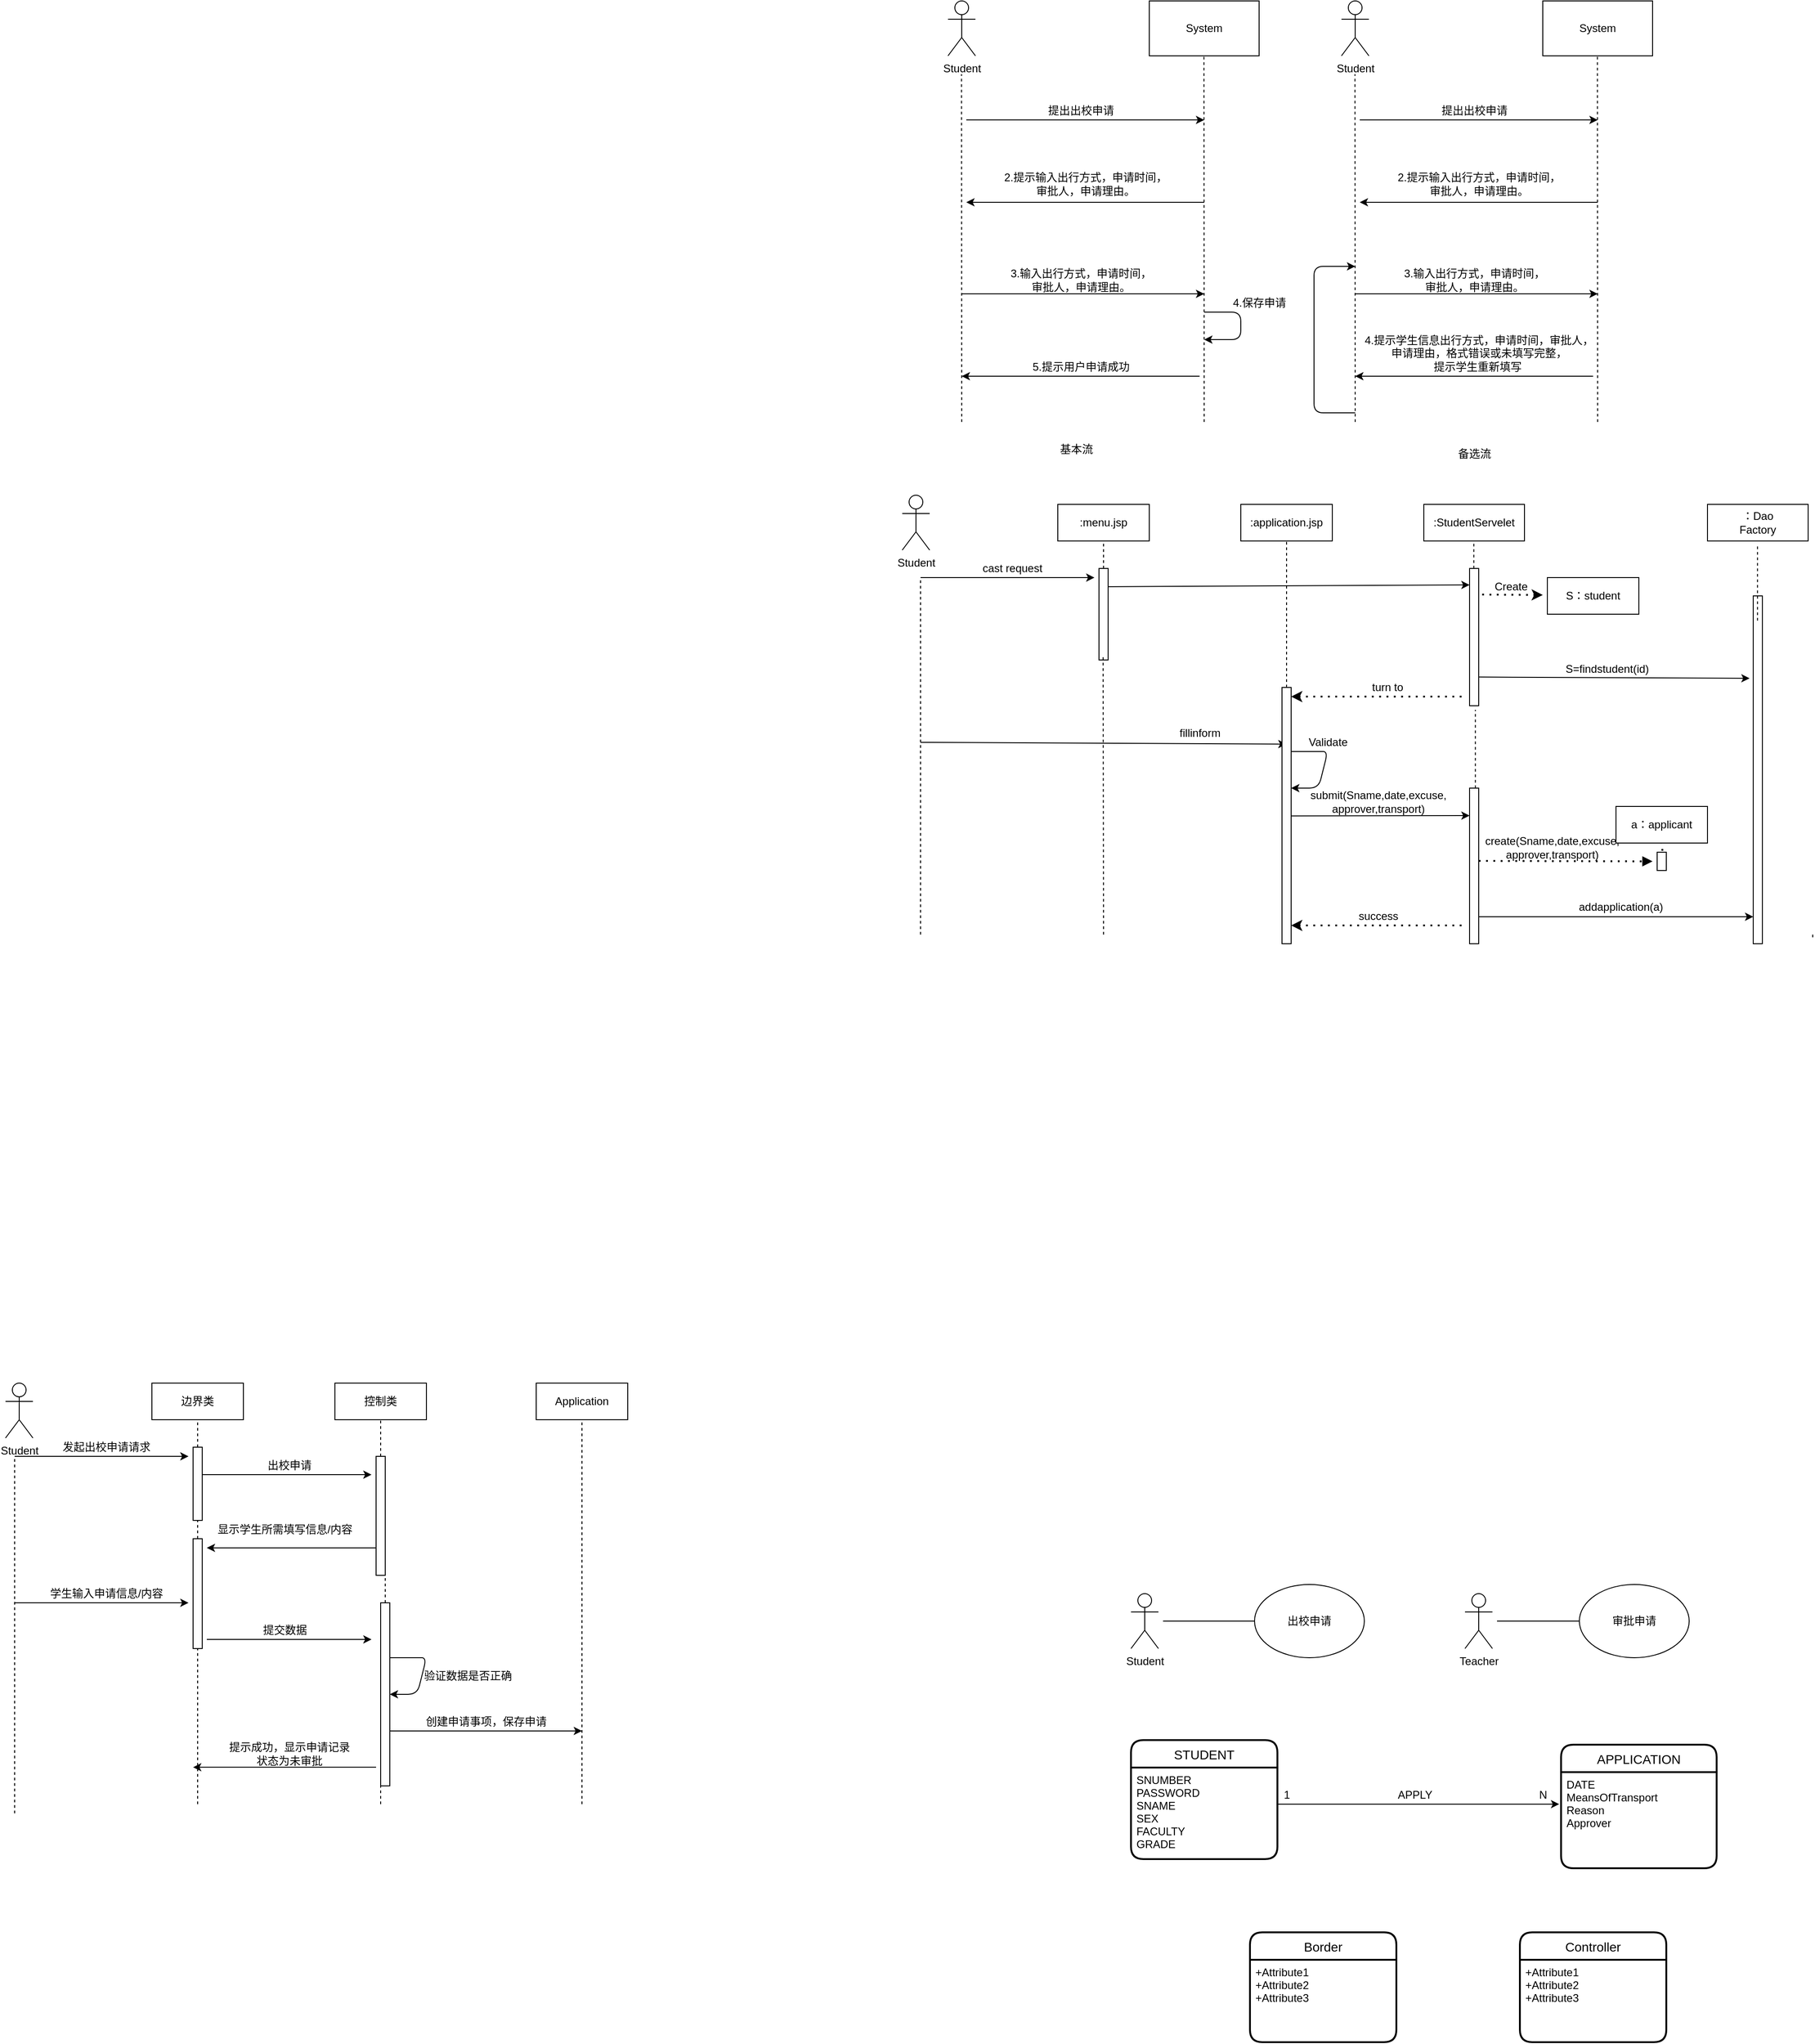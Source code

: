 <mxfile version="14.2.6" type="device"><diagram id="zeFX8-DsYYZLJEd3BbJv" name="Page-1"><mxGraphModel dx="2863" dy="663" grid="1" gridSize="10" guides="1" tooltips="1" connect="1" arrows="1" fold="1" page="1" pageScale="1" pageWidth="827" pageHeight="1169" math="0" shadow="0"><root><mxCell id="0"/><mxCell id="1" parent="0"/><mxCell id="32trxngxVtlN-Nz2yaW8-1" value="Student" style="shape=umlActor;verticalLabelPosition=bottom;verticalAlign=top;html=1;" parent="1" vertex="1"><mxGeometry x="190" y="100" width="30" height="60" as="geometry"/></mxCell><mxCell id="32trxngxVtlN-Nz2yaW8-4" value="" style="endArrow=none;dashed=1;html=1;" parent="1" edge="1"><mxGeometry width="50" height="50" relative="1" as="geometry"><mxPoint x="205" y="560" as="sourcePoint"/><mxPoint x="204.76" y="180" as="targetPoint"/></mxGeometry></mxCell><mxCell id="32trxngxVtlN-Nz2yaW8-5" value="System" style="rounded=0;whiteSpace=wrap;html=1;" parent="1" vertex="1"><mxGeometry x="410" y="100" width="120" height="60" as="geometry"/></mxCell><mxCell id="32trxngxVtlN-Nz2yaW8-6" value="" style="endArrow=none;dashed=1;html=1;" parent="1" edge="1"><mxGeometry width="50" height="50" relative="1" as="geometry"><mxPoint x="469.95" y="560" as="sourcePoint"/><mxPoint x="469.71" y="160" as="targetPoint"/></mxGeometry></mxCell><mxCell id="32trxngxVtlN-Nz2yaW8-7" value="" style="endArrow=classic;html=1;" parent="1" edge="1"><mxGeometry width="50" height="50" relative="1" as="geometry"><mxPoint x="210" y="230" as="sourcePoint"/><mxPoint x="470" y="230" as="targetPoint"/></mxGeometry></mxCell><mxCell id="32trxngxVtlN-Nz2yaW8-8" value="提出出校申请" style="text;html=1;align=center;verticalAlign=middle;resizable=0;points=[];autosize=1;" parent="1" vertex="1"><mxGeometry x="290" y="210" width="90" height="20" as="geometry"/></mxCell><mxCell id="32trxngxVtlN-Nz2yaW8-9" value="" style="endArrow=classic;html=1;" parent="1" edge="1"><mxGeometry width="50" height="50" relative="1" as="geometry"><mxPoint x="470" y="320" as="sourcePoint"/><mxPoint x="210" y="320" as="targetPoint"/></mxGeometry></mxCell><mxCell id="32trxngxVtlN-Nz2yaW8-10" value="2.提示输入出行方式，申请时间，&lt;br&gt;审批人，申请理由。" style="text;html=1;align=center;verticalAlign=middle;resizable=0;points=[];autosize=1;" parent="1" vertex="1"><mxGeometry x="245" y="285" width="190" height="30" as="geometry"/></mxCell><mxCell id="32trxngxVtlN-Nz2yaW8-11" value="" style="endArrow=classic;html=1;" parent="1" edge="1"><mxGeometry width="50" height="50" relative="1" as="geometry"><mxPoint x="205" y="420" as="sourcePoint"/><mxPoint x="470" y="420" as="targetPoint"/></mxGeometry></mxCell><mxCell id="32trxngxVtlN-Nz2yaW8-12" value="3.输入出行方式，申请时间，&lt;br&gt;审批人，申请理由。" style="text;html=1;align=center;verticalAlign=middle;resizable=0;points=[];autosize=1;" parent="1" vertex="1"><mxGeometry x="250" y="390" width="170" height="30" as="geometry"/></mxCell><mxCell id="32trxngxVtlN-Nz2yaW8-13" value="" style="endArrow=classic;html=1;" parent="1" edge="1"><mxGeometry width="50" height="50" relative="1" as="geometry"><mxPoint x="465" y="510" as="sourcePoint"/><mxPoint x="205" y="510" as="targetPoint"/></mxGeometry></mxCell><mxCell id="32trxngxVtlN-Nz2yaW8-14" value="5.提示用户申请成功" style="text;html=1;align=center;verticalAlign=middle;resizable=0;points=[];autosize=1;" parent="1" vertex="1"><mxGeometry x="275" y="490" width="120" height="20" as="geometry"/></mxCell><mxCell id="32trxngxVtlN-Nz2yaW8-15" value="" style="endArrow=classic;html=1;" parent="1" edge="1"><mxGeometry width="50" height="50" relative="1" as="geometry"><mxPoint x="470" y="440" as="sourcePoint"/><mxPoint x="470" y="470" as="targetPoint"/><Array as="points"><mxPoint x="510" y="440"/><mxPoint x="510" y="470"/></Array></mxGeometry></mxCell><mxCell id="32trxngxVtlN-Nz2yaW8-17" value="4.保存申请" style="text;html=1;align=center;verticalAlign=middle;resizable=0;points=[];autosize=1;" parent="1" vertex="1"><mxGeometry x="495" y="420" width="70" height="20" as="geometry"/></mxCell><mxCell id="32trxngxVtlN-Nz2yaW8-18" value="Student" style="shape=umlActor;verticalLabelPosition=bottom;verticalAlign=top;html=1;" parent="1" vertex="1"><mxGeometry x="620" y="100" width="30" height="60" as="geometry"/></mxCell><mxCell id="32trxngxVtlN-Nz2yaW8-19" value="" style="endArrow=none;dashed=1;html=1;" parent="1" edge="1"><mxGeometry width="50" height="50" relative="1" as="geometry"><mxPoint x="635" y="560" as="sourcePoint"/><mxPoint x="634.76" y="180" as="targetPoint"/></mxGeometry></mxCell><mxCell id="32trxngxVtlN-Nz2yaW8-20" value="System" style="rounded=0;whiteSpace=wrap;html=1;" parent="1" vertex="1"><mxGeometry x="840" y="100" width="120" height="60" as="geometry"/></mxCell><mxCell id="32trxngxVtlN-Nz2yaW8-21" value="" style="endArrow=none;dashed=1;html=1;" parent="1" edge="1"><mxGeometry width="50" height="50" relative="1" as="geometry"><mxPoint x="899.95" y="560" as="sourcePoint"/><mxPoint x="899.71" y="160" as="targetPoint"/></mxGeometry></mxCell><mxCell id="32trxngxVtlN-Nz2yaW8-22" value="" style="endArrow=classic;html=1;" parent="1" edge="1"><mxGeometry width="50" height="50" relative="1" as="geometry"><mxPoint x="640" y="230" as="sourcePoint"/><mxPoint x="900" y="230" as="targetPoint"/></mxGeometry></mxCell><mxCell id="32trxngxVtlN-Nz2yaW8-23" value="提出出校申请" style="text;html=1;align=center;verticalAlign=middle;resizable=0;points=[];autosize=1;" parent="1" vertex="1"><mxGeometry x="720" y="210" width="90" height="20" as="geometry"/></mxCell><mxCell id="32trxngxVtlN-Nz2yaW8-24" value="" style="endArrow=classic;html=1;" parent="1" edge="1"><mxGeometry width="50" height="50" relative="1" as="geometry"><mxPoint x="900" y="320.0" as="sourcePoint"/><mxPoint x="640" y="320.0" as="targetPoint"/></mxGeometry></mxCell><mxCell id="32trxngxVtlN-Nz2yaW8-25" value="2.提示输入出行方式，申请时间，&lt;br&gt;审批人，申请理由。" style="text;html=1;align=center;verticalAlign=middle;resizable=0;points=[];autosize=1;" parent="1" vertex="1"><mxGeometry x="675" y="285" width="190" height="30" as="geometry"/></mxCell><mxCell id="32trxngxVtlN-Nz2yaW8-26" value="" style="endArrow=classic;html=1;" parent="1" edge="1"><mxGeometry width="50" height="50" relative="1" as="geometry"><mxPoint x="635" y="420.0" as="sourcePoint"/><mxPoint x="900" y="420.0" as="targetPoint"/></mxGeometry></mxCell><mxCell id="32trxngxVtlN-Nz2yaW8-27" value="3.输入出行方式，申请时间，&lt;br&gt;审批人，申请理由。" style="text;html=1;align=center;verticalAlign=middle;resizable=0;points=[];autosize=1;" parent="1" vertex="1"><mxGeometry x="680" y="390" width="170" height="30" as="geometry"/></mxCell><mxCell id="32trxngxVtlN-Nz2yaW8-28" value="" style="endArrow=classic;html=1;" parent="1" edge="1"><mxGeometry width="50" height="50" relative="1" as="geometry"><mxPoint x="895" y="510" as="sourcePoint"/><mxPoint x="635" y="510" as="targetPoint"/></mxGeometry></mxCell><mxCell id="32trxngxVtlN-Nz2yaW8-29" value="4.提示学生信息出行方式，申请时间，审批人，&lt;br&gt;申请理由，格式错误或未填写完整，&lt;br&gt;提示学生重新填写&amp;nbsp;" style="text;html=1;align=center;verticalAlign=middle;resizable=0;points=[];autosize=1;" parent="1" vertex="1"><mxGeometry x="635" y="460" width="270" height="50" as="geometry"/></mxCell><mxCell id="32trxngxVtlN-Nz2yaW8-32" value="" style="endArrow=classic;html=1;" parent="1" edge="1"><mxGeometry width="50" height="50" relative="1" as="geometry"><mxPoint x="635" y="550" as="sourcePoint"/><mxPoint x="635" y="390" as="targetPoint"/><Array as="points"><mxPoint x="590" y="550"/><mxPoint x="590" y="390"/></Array></mxGeometry></mxCell><mxCell id="32trxngxVtlN-Nz2yaW8-33" value="基本流" style="text;html=1;align=center;verticalAlign=middle;resizable=0;points=[];autosize=1;" parent="1" vertex="1"><mxGeometry x="305" y="580" width="50" height="20" as="geometry"/></mxCell><mxCell id="32trxngxVtlN-Nz2yaW8-34" value="备选流" style="text;html=1;align=center;verticalAlign=middle;resizable=0;points=[];autosize=1;" parent="1" vertex="1"><mxGeometry x="740" y="585" width="50" height="20" as="geometry"/></mxCell><mxCell id="AkzEgi_IkJrnn4U7Lm-s-1" value="Student" style="shape=umlActor;verticalLabelPosition=bottom;verticalAlign=top;html=1;outlineConnect=0;" parent="1" vertex="1"><mxGeometry x="140" y="640" width="30" height="60" as="geometry"/></mxCell><mxCell id="AkzEgi_IkJrnn4U7Lm-s-2" value="" style="endArrow=none;dashed=1;html=1;" parent="1" edge="1"><mxGeometry width="50" height="50" relative="1" as="geometry"><mxPoint x="160" y="1120" as="sourcePoint"/><mxPoint x="160" y="730" as="targetPoint"/></mxGeometry></mxCell><mxCell id="AkzEgi_IkJrnn4U7Lm-s-3" value="" style="endArrow=classic;html=1;" parent="1" edge="1"><mxGeometry width="50" height="50" relative="1" as="geometry"><mxPoint x="160" y="730" as="sourcePoint"/><mxPoint x="350" y="730" as="targetPoint"/></mxGeometry></mxCell><mxCell id="AkzEgi_IkJrnn4U7Lm-s-4" value=":menu.jsp" style="rounded=0;whiteSpace=wrap;html=1;" parent="1" vertex="1"><mxGeometry x="310" y="650" width="100" height="40" as="geometry"/></mxCell><mxCell id="AkzEgi_IkJrnn4U7Lm-s-5" value="" style="endArrow=none;dashed=1;html=1;" parent="1" source="AkzEgi_IkJrnn4U7Lm-s-23" edge="1"><mxGeometry width="50" height="50" relative="1" as="geometry"><mxPoint x="360" y="1020" as="sourcePoint"/><mxPoint x="360.0" y="690" as="targetPoint"/></mxGeometry></mxCell><mxCell id="AkzEgi_IkJrnn4U7Lm-s-6" value=":application.jsp" style="rounded=0;whiteSpace=wrap;html=1;" parent="1" vertex="1"><mxGeometry x="510" y="650" width="100" height="40" as="geometry"/></mxCell><mxCell id="AkzEgi_IkJrnn4U7Lm-s-8" value="" style="endArrow=none;dashed=1;html=1;" parent="1" source="AkzEgi_IkJrnn4U7Lm-s-66" edge="1"><mxGeometry width="50" height="50" relative="1" as="geometry"><mxPoint x="765" y="1200" as="sourcePoint"/><mxPoint x="764.66" y="1080" as="targetPoint"/></mxGeometry></mxCell><mxCell id="AkzEgi_IkJrnn4U7Lm-s-9" value="cast request" style="text;html=1;align=center;verticalAlign=middle;resizable=0;points=[];autosize=1;" parent="1" vertex="1"><mxGeometry x="220" y="710" width="80" height="20" as="geometry"/></mxCell><mxCell id="AkzEgi_IkJrnn4U7Lm-s-10" value="" style="endArrow=classic;html=1;" parent="1" edge="1"><mxGeometry width="50" height="50" relative="1" as="geometry"><mxPoint x="360" y="740" as="sourcePoint"/><mxPoint x="760" y="738" as="targetPoint"/></mxGeometry></mxCell><mxCell id="AkzEgi_IkJrnn4U7Lm-s-11" value="" style="endArrow=classic;html=1;entryX=-0.011;entryY=0.145;entryDx=0;entryDy=0;entryPerimeter=0;" parent="1" edge="1"><mxGeometry width="50" height="50" relative="1" as="geometry"><mxPoint x="160.05" y="910" as="sourcePoint"/><mxPoint x="559.94" y="911.9" as="targetPoint"/></mxGeometry></mxCell><mxCell id="AkzEgi_IkJrnn4U7Lm-s-12" value="fillinform" style="text;html=1;align=center;verticalAlign=middle;resizable=0;points=[];autosize=1;" parent="1" vertex="1"><mxGeometry x="435" y="890" width="60" height="20" as="geometry"/></mxCell><mxCell id="AkzEgi_IkJrnn4U7Lm-s-21" value="" style="endArrow=classic;html=1;" parent="1" edge="1"><mxGeometry width="50" height="50" relative="1" as="geometry"><mxPoint x="565" y="990.34" as="sourcePoint"/><mxPoint x="760" y="990" as="targetPoint"/></mxGeometry></mxCell><mxCell id="AkzEgi_IkJrnn4U7Lm-s-23" value="" style="html=1;points=[];perimeter=orthogonalPerimeter;" parent="1" vertex="1"><mxGeometry x="355" y="720" width="10" height="100" as="geometry"/></mxCell><mxCell id="AkzEgi_IkJrnn4U7Lm-s-26" value="" style="endArrow=none;dashed=1;html=1;entryX=0.5;entryY=1;entryDx=0;entryDy=0;" parent="1" target="AkzEgi_IkJrnn4U7Lm-s-6" edge="1"><mxGeometry width="50" height="50" relative="1" as="geometry"><mxPoint x="560" y="880" as="sourcePoint"/><mxPoint x="565" y="830" as="targetPoint"/><Array as="points"/></mxGeometry></mxCell><mxCell id="AkzEgi_IkJrnn4U7Lm-s-28" value="" style="html=1;points=[];perimeter=orthogonalPerimeter;" parent="1" vertex="1"><mxGeometry x="555" y="850" width="10" height="280" as="geometry"/></mxCell><mxCell id="AkzEgi_IkJrnn4U7Lm-s-45" value="" style="endArrow=none;dashed=1;html=1;" parent="1" edge="1"><mxGeometry width="50" height="50" relative="1" as="geometry"><mxPoint x="360" y="1160" as="sourcePoint"/><mxPoint x="360" y="1160" as="targetPoint"/></mxGeometry></mxCell><mxCell id="AkzEgi_IkJrnn4U7Lm-s-48" value=":StudentServelet" style="rounded=0;whiteSpace=wrap;html=1;" parent="1" vertex="1"><mxGeometry x="710" y="650" width="110" height="40" as="geometry"/></mxCell><mxCell id="AkzEgi_IkJrnn4U7Lm-s-49" value="" style="html=1;points=[];perimeter=orthogonalPerimeter;" parent="1" vertex="1"><mxGeometry x="760" y="720" width="10" height="150" as="geometry"/></mxCell><mxCell id="AkzEgi_IkJrnn4U7Lm-s-52" value="" style="endArrow=none;dashed=1;html=1;" parent="1" source="AkzEgi_IkJrnn4U7Lm-s-49" edge="1"><mxGeometry width="50" height="50" relative="1" as="geometry"><mxPoint x="764.66" y="730" as="sourcePoint"/><mxPoint x="764.66" y="690" as="targetPoint"/></mxGeometry></mxCell><mxCell id="AkzEgi_IkJrnn4U7Lm-s-53" value="：Dao&lt;br&gt;Factory" style="rounded=0;whiteSpace=wrap;html=1;" parent="1" vertex="1"><mxGeometry x="1020" y="650" width="110" height="40" as="geometry"/></mxCell><mxCell id="AkzEgi_IkJrnn4U7Lm-s-54" value="" style="html=1;points=[];perimeter=orthogonalPerimeter;" parent="1" vertex="1"><mxGeometry x="1070" y="750" width="10" height="380" as="geometry"/></mxCell><mxCell id="AkzEgi_IkJrnn4U7Lm-s-55" value="" style="endArrow=none;dashed=1;html=1;exitX=0.466;exitY=0.071;exitDx=0;exitDy=0;exitPerimeter=0;" parent="1" source="AkzEgi_IkJrnn4U7Lm-s-54" edge="1"><mxGeometry width="50" height="50" relative="1" as="geometry"><mxPoint x="1074.66" y="735" as="sourcePoint"/><mxPoint x="1074.66" y="695" as="targetPoint"/></mxGeometry></mxCell><mxCell id="AkzEgi_IkJrnn4U7Lm-s-60" value="" style="endArrow=classic;html=1;" parent="1" edge="1"><mxGeometry width="50" height="50" relative="1" as="geometry"><mxPoint x="770" y="838.66" as="sourcePoint"/><mxPoint x="1066" y="840" as="targetPoint"/></mxGeometry></mxCell><mxCell id="AkzEgi_IkJrnn4U7Lm-s-61" value="submit(Sname,date,excuse,&lt;br&gt;approver,transport)" style="text;html=1;align=center;verticalAlign=middle;resizable=0;points=[];autosize=1;" parent="1" vertex="1"><mxGeometry x="580" y="960" width="160" height="30" as="geometry"/></mxCell><mxCell id="AkzEgi_IkJrnn4U7Lm-s-62" value="" style="endArrow=none;dashed=1;html=1;entryX=0.633;entryY=1.03;entryDx=0;entryDy=0;entryPerimeter=0;" parent="1" source="AkzEgi_IkJrnn4U7Lm-s-66" target="AkzEgi_IkJrnn4U7Lm-s-49" edge="1"><mxGeometry width="50" height="50" relative="1" as="geometry"><mxPoint x="765" y="930" as="sourcePoint"/><mxPoint x="765" y="930" as="targetPoint"/><Array as="points"/></mxGeometry></mxCell><mxCell id="AkzEgi_IkJrnn4U7Lm-s-63" value="" style="endArrow=none;dashed=1;html=1;" parent="1" edge="1"><mxGeometry width="50" height="50" relative="1" as="geometry"><mxPoint x="945" y="1130" as="sourcePoint"/><mxPoint x="944.66" y="1130" as="targetPoint"/></mxGeometry></mxCell><mxCell id="AkzEgi_IkJrnn4U7Lm-s-64" value="" style="endArrow=classic;html=1;" parent="1" edge="1"><mxGeometry width="50" height="50" relative="1" as="geometry"><mxPoint x="565.0" y="920" as="sourcePoint"/><mxPoint x="565.0" y="960" as="targetPoint"/><Array as="points"><mxPoint x="585" y="920"/><mxPoint x="605" y="920"/><mxPoint x="595" y="960"/></Array></mxGeometry></mxCell><mxCell id="AkzEgi_IkJrnn4U7Lm-s-65" value="Validate" style="text;html=1;align=center;verticalAlign=middle;resizable=0;points=[];autosize=1;" parent="1" vertex="1"><mxGeometry x="575" y="900" width="60" height="20" as="geometry"/></mxCell><mxCell id="AkzEgi_IkJrnn4U7Lm-s-66" value="" style="html=1;points=[];perimeter=orthogonalPerimeter;" parent="1" vertex="1"><mxGeometry x="760" y="960" width="10" height="170" as="geometry"/></mxCell><mxCell id="AkzEgi_IkJrnn4U7Lm-s-69" value="create(Sname,date,excuse,&lt;br&gt;approver,transport)" style="text;html=1;align=center;verticalAlign=middle;resizable=0;points=[];autosize=1;" parent="1" vertex="1"><mxGeometry x="770" y="1010" width="160" height="30" as="geometry"/></mxCell><mxCell id="AkzEgi_IkJrnn4U7Lm-s-70" value="" style="endArrow=none;dashed=1;html=1;dashPattern=1 3;strokeWidth=2;startArrow=classic;startFill=1;" parent="1" edge="1"><mxGeometry width="50" height="50" relative="1" as="geometry"><mxPoint x="565" y="860" as="sourcePoint"/><mxPoint x="755" y="860" as="targetPoint"/></mxGeometry></mxCell><mxCell id="AkzEgi_IkJrnn4U7Lm-s-71" value="turn to" style="text;html=1;align=center;verticalAlign=middle;resizable=0;points=[];autosize=1;" parent="1" vertex="1"><mxGeometry x="645" y="840" width="50" height="20" as="geometry"/></mxCell><mxCell id="AkzEgi_IkJrnn4U7Lm-s-74" value="a：applicant" style="rounded=0;whiteSpace=wrap;html=1;" parent="1" vertex="1"><mxGeometry x="920" y="980" width="100" height="40" as="geometry"/></mxCell><mxCell id="AkzEgi_IkJrnn4U7Lm-s-76" value="" style="endArrow=classic;html=1;" parent="1" target="AkzEgi_IkJrnn4U7Lm-s-54" edge="1"><mxGeometry width="50" height="50" relative="1" as="geometry"><mxPoint x="770" y="1100.5" as="sourcePoint"/><mxPoint x="1057" y="1099.5" as="targetPoint"/></mxGeometry></mxCell><mxCell id="AkzEgi_IkJrnn4U7Lm-s-78" value="" style="endArrow=block;dashed=1;html=1;dashPattern=1 3;strokeWidth=2;endFill=1;" parent="1" edge="1"><mxGeometry width="50" height="50" relative="1" as="geometry"><mxPoint x="770" y="1039.5" as="sourcePoint"/><mxPoint x="960" y="1040" as="targetPoint"/></mxGeometry></mxCell><mxCell id="AkzEgi_IkJrnn4U7Lm-s-79" value="Student" style="shape=umlActor;verticalLabelPosition=bottom;verticalAlign=top;html=1;outlineConnect=0;" parent="1" vertex="1"><mxGeometry x="-840" y="1610" width="30" height="60" as="geometry"/></mxCell><mxCell id="AkzEgi_IkJrnn4U7Lm-s-80" value="" style="endArrow=none;dashed=1;html=1;" parent="1" edge="1"><mxGeometry width="50" height="50" relative="1" as="geometry"><mxPoint x="-830" y="2080" as="sourcePoint"/><mxPoint x="-830" y="1690" as="targetPoint"/></mxGeometry></mxCell><mxCell id="AkzEgi_IkJrnn4U7Lm-s-81" value="" style="endArrow=classic;html=1;" parent="1" edge="1"><mxGeometry width="50" height="50" relative="1" as="geometry"><mxPoint x="-830" y="1690" as="sourcePoint"/><mxPoint x="-640" y="1690" as="targetPoint"/></mxGeometry></mxCell><mxCell id="AkzEgi_IkJrnn4U7Lm-s-82" value="边界类" style="rounded=0;whiteSpace=wrap;html=1;" parent="1" vertex="1"><mxGeometry x="-680" y="1610" width="100" height="40" as="geometry"/></mxCell><mxCell id="AkzEgi_IkJrnn4U7Lm-s-83" value="" style="endArrow=none;dashed=1;html=1;" parent="1" source="AkzEgi_IkJrnn4U7Lm-s-109" edge="1"><mxGeometry width="50" height="50" relative="1" as="geometry"><mxPoint x="-630" y="1980" as="sourcePoint"/><mxPoint x="-630" y="1650" as="targetPoint"/></mxGeometry></mxCell><mxCell id="AkzEgi_IkJrnn4U7Lm-s-84" value="控制类" style="rounded=0;whiteSpace=wrap;html=1;" parent="1" vertex="1"><mxGeometry x="-480" y="1610" width="100" height="40" as="geometry"/></mxCell><mxCell id="AkzEgi_IkJrnn4U7Lm-s-85" value="" style="endArrow=none;dashed=1;html=1;" parent="1" source="AkzEgi_IkJrnn4U7Lm-s-111" edge="1"><mxGeometry width="50" height="50" relative="1" as="geometry"><mxPoint x="-430" y="2000" as="sourcePoint"/><mxPoint x="-430" y="1650" as="targetPoint"/></mxGeometry></mxCell><mxCell id="AkzEgi_IkJrnn4U7Lm-s-86" value="Application" style="rounded=0;whiteSpace=wrap;html=1;" parent="1" vertex="1"><mxGeometry x="-260" y="1610" width="100" height="40" as="geometry"/></mxCell><mxCell id="AkzEgi_IkJrnn4U7Lm-s-87" value="" style="endArrow=none;dashed=1;html=1;" parent="1" edge="1"><mxGeometry width="50" height="50" relative="1" as="geometry"><mxPoint x="-210" y="2070" as="sourcePoint"/><mxPoint x="-210" y="1650" as="targetPoint"/></mxGeometry></mxCell><mxCell id="AkzEgi_IkJrnn4U7Lm-s-88" value="发起出校申请请求" style="text;html=1;align=center;verticalAlign=middle;resizable=0;points=[];autosize=1;" parent="1" vertex="1"><mxGeometry x="-785" y="1670" width="110" height="20" as="geometry"/></mxCell><mxCell id="AkzEgi_IkJrnn4U7Lm-s-89" value="" style="endArrow=classic;html=1;" parent="1" edge="1"><mxGeometry width="50" height="50" relative="1" as="geometry"><mxPoint x="-435" y="1790" as="sourcePoint"/><mxPoint x="-620" y="1790" as="targetPoint"/></mxGeometry></mxCell><mxCell id="AkzEgi_IkJrnn4U7Lm-s-90" value="" style="endArrow=classic;html=1;" parent="1" edge="1"><mxGeometry width="50" height="50" relative="1" as="geometry"><mxPoint x="-630" y="1710" as="sourcePoint"/><mxPoint x="-440" y="1710" as="targetPoint"/></mxGeometry></mxCell><mxCell id="AkzEgi_IkJrnn4U7Lm-s-91" value="" style="endArrow=classic;html=1;" parent="1" edge="1"><mxGeometry width="50" height="50" relative="1" as="geometry"><mxPoint x="-830" y="1850" as="sourcePoint"/><mxPoint x="-640" y="1850" as="targetPoint"/></mxGeometry></mxCell><mxCell id="AkzEgi_IkJrnn4U7Lm-s-92" value="学生输入申请信息/内容" style="text;html=1;align=center;verticalAlign=middle;resizable=0;points=[];autosize=1;" parent="1" vertex="1"><mxGeometry x="-800" y="1830" width="140" height="20" as="geometry"/></mxCell><mxCell id="AkzEgi_IkJrnn4U7Lm-s-93" value="" style="endArrow=classic;html=1;" parent="1" edge="1"><mxGeometry width="50" height="50" relative="1" as="geometry"><mxPoint x="-420" y="1990" as="sourcePoint"/><mxPoint x="-210" y="1990" as="targetPoint"/></mxGeometry></mxCell><mxCell id="AkzEgi_IkJrnn4U7Lm-s-94" value="" style="endArrow=classic;html=1;" parent="1" edge="1"><mxGeometry width="50" height="50" relative="1" as="geometry"><mxPoint x="-435" y="2029.66" as="sourcePoint"/><mxPoint x="-635" y="2029.66" as="targetPoint"/></mxGeometry></mxCell><mxCell id="AkzEgi_IkJrnn4U7Lm-s-95" value="提示成功，显示申请记录&lt;br&gt;状态为未审批" style="text;html=1;align=center;verticalAlign=middle;resizable=0;points=[];autosize=1;" parent="1" vertex="1"><mxGeometry x="-605" y="2000" width="150" height="30" as="geometry"/></mxCell><mxCell id="AkzEgi_IkJrnn4U7Lm-s-96" value="" style="endArrow=classic;html=1;" parent="1" edge="1"><mxGeometry width="50" height="50" relative="1" as="geometry"><mxPoint x="-420" y="1910" as="sourcePoint"/><mxPoint x="-420" y="1950" as="targetPoint"/><Array as="points"><mxPoint x="-400" y="1910"/><mxPoint x="-380" y="1910"/><mxPoint x="-390" y="1950"/></Array></mxGeometry></mxCell><mxCell id="AkzEgi_IkJrnn4U7Lm-s-97" value="Student" style="shape=umlActor;verticalLabelPosition=bottom;verticalAlign=top;html=1;outlineConnect=0;" parent="1" vertex="1"><mxGeometry x="390" y="1840" width="30" height="60" as="geometry"/></mxCell><mxCell id="AkzEgi_IkJrnn4U7Lm-s-98" value="出校申请" style="ellipse;whiteSpace=wrap;html=1;" parent="1" vertex="1"><mxGeometry x="525" y="1830" width="120" height="80" as="geometry"/></mxCell><mxCell id="AkzEgi_IkJrnn4U7Lm-s-99" value="" style="endArrow=none;html=1;entryX=0;entryY=0.5;entryDx=0;entryDy=0;" parent="1" target="AkzEgi_IkJrnn4U7Lm-s-98" edge="1"><mxGeometry width="50" height="50" relative="1" as="geometry"><mxPoint x="425" y="1870" as="sourcePoint"/><mxPoint x="755" y="1640" as="targetPoint"/></mxGeometry></mxCell><mxCell id="AkzEgi_IkJrnn4U7Lm-s-100" value="Teacher" style="shape=umlActor;verticalLabelPosition=bottom;verticalAlign=top;html=1;outlineConnect=0;" parent="1" vertex="1"><mxGeometry x="755" y="1840" width="30" height="60" as="geometry"/></mxCell><mxCell id="AkzEgi_IkJrnn4U7Lm-s-101" value="审批申请" style="ellipse;whiteSpace=wrap;html=1;" parent="1" vertex="1"><mxGeometry x="880" y="1830" width="120" height="80" as="geometry"/></mxCell><mxCell id="AkzEgi_IkJrnn4U7Lm-s-102" value="" style="endArrow=none;html=1;entryX=0;entryY=0.5;entryDx=0;entryDy=0;" parent="1" target="AkzEgi_IkJrnn4U7Lm-s-101" edge="1"><mxGeometry width="50" height="50" relative="1" as="geometry"><mxPoint x="790" y="1870" as="sourcePoint"/><mxPoint x="1120" y="1640" as="targetPoint"/></mxGeometry></mxCell><mxCell id="AkzEgi_IkJrnn4U7Lm-s-103" value="出校申请" style="text;html=1;align=center;verticalAlign=middle;resizable=0;points=[];autosize=1;" parent="1" vertex="1"><mxGeometry x="-560" y="1690" width="60" height="20" as="geometry"/></mxCell><mxCell id="AkzEgi_IkJrnn4U7Lm-s-104" value="显示学生所需填写信息/内容&lt;span style=&quot;color: rgba(0 , 0 , 0 , 0) ; font-family: monospace ; font-size: 0px&quot;&gt;%3CmxGraphModel%3E%3Croot%3E%3CmxCell%20id%3D%220%22%2F%3E%3CmxCell%20id%3D%221%22%20parent%3D%220%22%2F%3E%3CmxCell%20id%3D%222%22%20value%3D%22%E5%8F%91%E8%B5%B7%E5%87%BA%E6%A0%A1%E7%94%B3%E8%AF%B7%E8%AF%B7%E6%B1%82%22%20style%3D%22text%3Bhtml%3D1%3Balign%3Dcenter%3BverticalAlign%3Dmiddle%3Bresizable%3D0%3Bpoints%3D%5B%5D%3Bautosize%3D1%3B%22%20vertex%3D%221%22%20parent%3D%221%22%3E%3CmxGeometry%20x%3D%22125%22%20y%3D%22140%22%20width%3D%22110%22%20height%3D%2220%22%20as%3D%22geometry%22%2F%3E%3C%2FmxCell%3E%3C%2Froot%3E%3C%2FmxGraphModel%3E&lt;/span&gt;" style="text;html=1;align=center;verticalAlign=middle;resizable=0;points=[];autosize=1;" parent="1" vertex="1"><mxGeometry x="-615" y="1760" width="160" height="20" as="geometry"/></mxCell><mxCell id="AkzEgi_IkJrnn4U7Lm-s-105" value="创建申请事项，保存申请" style="text;html=1;align=center;verticalAlign=middle;resizable=0;points=[];autosize=1;" parent="1" vertex="1"><mxGeometry x="-390" y="1970" width="150" height="20" as="geometry"/></mxCell><mxCell id="AkzEgi_IkJrnn4U7Lm-s-106" value="验证数据是否正确" style="text;html=1;align=center;verticalAlign=middle;resizable=0;points=[];autosize=1;" parent="1" vertex="1"><mxGeometry x="-390" y="1920" width="110" height="20" as="geometry"/></mxCell><mxCell id="AkzEgi_IkJrnn4U7Lm-s-107" value="" style="endArrow=classic;html=1;" parent="1" edge="1"><mxGeometry width="50" height="50" relative="1" as="geometry"><mxPoint x="-620" y="1890" as="sourcePoint"/><mxPoint x="-440" y="1890" as="targetPoint"/></mxGeometry></mxCell><mxCell id="AkzEgi_IkJrnn4U7Lm-s-108" value="提交数据" style="text;html=1;align=center;verticalAlign=middle;resizable=0;points=[];autosize=1;" parent="1" vertex="1"><mxGeometry x="-565" y="1870" width="60" height="20" as="geometry"/></mxCell><mxCell id="AkzEgi_IkJrnn4U7Lm-s-109" value="" style="html=1;points=[];perimeter=orthogonalPerimeter;" parent="1" vertex="1"><mxGeometry x="-635" y="1680" width="10" height="80" as="geometry"/></mxCell><mxCell id="AkzEgi_IkJrnn4U7Lm-s-110" value="" style="endArrow=none;dashed=1;html=1;" parent="1" source="AkzEgi_IkJrnn4U7Lm-s-113" target="AkzEgi_IkJrnn4U7Lm-s-109" edge="1"><mxGeometry width="50" height="50" relative="1" as="geometry"><mxPoint x="-630" y="1980" as="sourcePoint"/><mxPoint x="-630" y="1650" as="targetPoint"/></mxGeometry></mxCell><mxCell id="AkzEgi_IkJrnn4U7Lm-s-111" value="" style="html=1;points=[];perimeter=orthogonalPerimeter;" parent="1" vertex="1"><mxGeometry x="-435" y="1690" width="10" height="130" as="geometry"/></mxCell><mxCell id="AkzEgi_IkJrnn4U7Lm-s-112" value="" style="endArrow=none;dashed=1;html=1;" parent="1" source="AkzEgi_IkJrnn4U7Lm-s-115" target="AkzEgi_IkJrnn4U7Lm-s-111" edge="1"><mxGeometry width="50" height="50" relative="1" as="geometry"><mxPoint x="-430" y="2000" as="sourcePoint"/><mxPoint x="-430" y="1650" as="targetPoint"/></mxGeometry></mxCell><mxCell id="AkzEgi_IkJrnn4U7Lm-s-113" value="" style="html=1;points=[];perimeter=orthogonalPerimeter;" parent="1" vertex="1"><mxGeometry x="-635" y="1780" width="10" height="120" as="geometry"/></mxCell><mxCell id="AkzEgi_IkJrnn4U7Lm-s-114" value="" style="endArrow=none;dashed=1;html=1;" parent="1" target="AkzEgi_IkJrnn4U7Lm-s-113" edge="1"><mxGeometry width="50" height="50" relative="1" as="geometry"><mxPoint x="-630" y="2070" as="sourcePoint"/><mxPoint x="-630" y="1760" as="targetPoint"/></mxGeometry></mxCell><mxCell id="AkzEgi_IkJrnn4U7Lm-s-115" value="" style="html=1;points=[];perimeter=orthogonalPerimeter;" parent="1" vertex="1"><mxGeometry x="-430" y="1850" width="10" height="200" as="geometry"/></mxCell><mxCell id="AkzEgi_IkJrnn4U7Lm-s-116" value="" style="endArrow=none;dashed=1;html=1;" parent="1" target="AkzEgi_IkJrnn4U7Lm-s-115" edge="1"><mxGeometry width="50" height="50" relative="1" as="geometry"><mxPoint x="-430" y="2070" as="sourcePoint"/><mxPoint x="-430" y="1820" as="targetPoint"/></mxGeometry></mxCell><mxCell id="AkzEgi_IkJrnn4U7Lm-s-117" value="STUDENT" style="swimlane;childLayout=stackLayout;horizontal=1;startSize=30;horizontalStack=0;rounded=1;fontSize=14;fontStyle=0;strokeWidth=2;resizeParent=0;resizeLast=1;shadow=0;dashed=0;align=center;" parent="1" vertex="1"><mxGeometry x="390" y="2000" width="160" height="130" as="geometry"/></mxCell><mxCell id="AkzEgi_IkJrnn4U7Lm-s-118" value="SNUMBER&#10;PASSWORD&#10;SNAME&#10;SEX&#10;FACULTY&#10;GRADE" style="align=left;strokeColor=none;fillColor=none;spacingLeft=4;fontSize=12;verticalAlign=top;resizable=0;rotatable=0;part=1;" parent="AkzEgi_IkJrnn4U7Lm-s-117" vertex="1"><mxGeometry y="30" width="160" height="100" as="geometry"/></mxCell><mxCell id="AkzEgi_IkJrnn4U7Lm-s-119" value="APPLICATION" style="swimlane;childLayout=stackLayout;horizontal=1;startSize=30;horizontalStack=0;rounded=1;fontSize=14;fontStyle=0;strokeWidth=2;resizeParent=0;resizeLast=1;shadow=0;dashed=0;align=center;" parent="1" vertex="1"><mxGeometry x="860" y="2005" width="170" height="135" as="geometry"/></mxCell><mxCell id="AkzEgi_IkJrnn4U7Lm-s-120" value="DATE&#10;MeansOfTransport&#10;Reason&#10;Approver&#10;" style="align=left;strokeColor=none;fillColor=none;spacingLeft=4;fontSize=12;verticalAlign=top;resizable=0;rotatable=0;part=1;" parent="AkzEgi_IkJrnn4U7Lm-s-119" vertex="1"><mxGeometry y="30" width="170" height="105" as="geometry"/></mxCell><mxCell id="AkzEgi_IkJrnn4U7Lm-s-121" value="Border" style="swimlane;childLayout=stackLayout;horizontal=1;startSize=30;horizontalStack=0;rounded=1;fontSize=14;fontStyle=0;strokeWidth=2;resizeParent=0;resizeLast=1;shadow=0;dashed=0;align=center;" parent="1" vertex="1"><mxGeometry x="520" y="2210" width="160" height="120" as="geometry"/></mxCell><mxCell id="AkzEgi_IkJrnn4U7Lm-s-122" value="+Attribute1&#10;+Attribute2&#10;+Attribute3" style="align=left;strokeColor=none;fillColor=none;spacingLeft=4;fontSize=12;verticalAlign=top;resizable=0;rotatable=0;part=1;" parent="AkzEgi_IkJrnn4U7Lm-s-121" vertex="1"><mxGeometry y="30" width="160" height="90" as="geometry"/></mxCell><mxCell id="AkzEgi_IkJrnn4U7Lm-s-123" value="Controller" style="swimlane;childLayout=stackLayout;horizontal=1;startSize=30;horizontalStack=0;rounded=1;fontSize=14;fontStyle=0;strokeWidth=2;resizeParent=0;resizeLast=1;shadow=0;dashed=0;align=center;" parent="1" vertex="1"><mxGeometry x="815" y="2210" width="160" height="120" as="geometry"/></mxCell><mxCell id="AkzEgi_IkJrnn4U7Lm-s-124" value="+Attribute1&#10;+Attribute2&#10;+Attribute3" style="align=left;strokeColor=none;fillColor=none;spacingLeft=4;fontSize=12;verticalAlign=top;resizable=0;rotatable=0;part=1;" parent="AkzEgi_IkJrnn4U7Lm-s-123" vertex="1"><mxGeometry y="30" width="160" height="90" as="geometry"/></mxCell><mxCell id="AkzEgi_IkJrnn4U7Lm-s-125" value="" style="endArrow=classic;html=1;entryX=-0.012;entryY=0.333;entryDx=0;entryDy=0;entryPerimeter=0;" parent="1" target="AkzEgi_IkJrnn4U7Lm-s-120" edge="1"><mxGeometry width="50" height="50" relative="1" as="geometry"><mxPoint x="550" y="2070" as="sourcePoint"/><mxPoint x="600" y="2020" as="targetPoint"/></mxGeometry></mxCell><mxCell id="AkzEgi_IkJrnn4U7Lm-s-126" value="APPLY" style="text;html=1;align=center;verticalAlign=middle;resizable=0;points=[];autosize=1;" parent="1" vertex="1"><mxGeometry x="675" y="2050" width="50" height="20" as="geometry"/></mxCell><mxCell id="AkzEgi_IkJrnn4U7Lm-s-127" value="1" style="text;html=1;align=center;verticalAlign=middle;resizable=0;points=[];autosize=1;" parent="1" vertex="1"><mxGeometry x="550" y="2050" width="20" height="20" as="geometry"/></mxCell><mxCell id="AkzEgi_IkJrnn4U7Lm-s-128" value="N" style="text;html=1;align=center;verticalAlign=middle;resizable=0;points=[];autosize=1;" parent="1" vertex="1"><mxGeometry x="830" y="2050" width="20" height="20" as="geometry"/></mxCell><mxCell id="DjeOKgryAiCr02HYJAHZ-3" value="" style="endArrow=none;dashed=1;html=1;" parent="1" edge="1"><mxGeometry width="50" height="50" relative="1" as="geometry"><mxPoint x="360" y="1120" as="sourcePoint"/><mxPoint x="359.5" y="815" as="targetPoint"/></mxGeometry></mxCell><mxCell id="DjeOKgryAiCr02HYJAHZ-9" value="S：student" style="rounded=0;whiteSpace=wrap;html=1;" parent="1" vertex="1"><mxGeometry x="845" y="730" width="100" height="40" as="geometry"/></mxCell><mxCell id="DjeOKgryAiCr02HYJAHZ-10" style="edgeStyle=orthogonalEdgeStyle;rounded=0;orthogonalLoop=1;jettySize=auto;html=1;exitX=0.5;exitY=1;exitDx=0;exitDy=0;" parent="1" source="DjeOKgryAiCr02HYJAHZ-9" target="DjeOKgryAiCr02HYJAHZ-9" edge="1"><mxGeometry relative="1" as="geometry"/></mxCell><mxCell id="DjeOKgryAiCr02HYJAHZ-13" value="" style="endArrow=none;dashed=1;html=1;dashPattern=1 3;strokeWidth=2;startArrow=classic;startFill=1;" parent="1" edge="1"><mxGeometry width="50" height="50" relative="1" as="geometry"><mxPoint x="840" y="749" as="sourcePoint"/><mxPoint x="770" y="748.5" as="targetPoint"/></mxGeometry></mxCell><mxCell id="DjeOKgryAiCr02HYJAHZ-14" value="Create" style="text;html=1;align=center;verticalAlign=middle;resizable=0;points=[];autosize=1;" parent="1" vertex="1"><mxGeometry x="780" y="730" width="50" height="20" as="geometry"/></mxCell><mxCell id="DjeOKgryAiCr02HYJAHZ-19" value="addapplication(a)" style="text;html=1;align=center;verticalAlign=middle;resizable=0;points=[];autosize=1;" parent="1" vertex="1"><mxGeometry x="870" y="1080" width="110" height="20" as="geometry"/></mxCell><mxCell id="DjeOKgryAiCr02HYJAHZ-20" value="" style="endArrow=none;dashed=1;html=1;entryX=0.5;entryY=1;entryDx=0;entryDy=0;" parent="1" edge="1"><mxGeometry width="50" height="50" relative="1" as="geometry"><mxPoint x="1135" y="1120" as="sourcePoint"/><mxPoint x="1135" y="1125" as="targetPoint"/></mxGeometry></mxCell><mxCell id="DjeOKgryAiCr02HYJAHZ-21" value="" style="endArrow=none;dashed=1;html=1;dashPattern=1 3;strokeWidth=2;startArrow=classic;startFill=1;" parent="1" edge="1"><mxGeometry width="50" height="50" relative="1" as="geometry"><mxPoint x="565" y="1110" as="sourcePoint"/><mxPoint x="755" y="1110" as="targetPoint"/></mxGeometry></mxCell><mxCell id="DjeOKgryAiCr02HYJAHZ-22" value="success" style="text;html=1;align=center;verticalAlign=middle;resizable=0;points=[];autosize=1;" parent="1" vertex="1"><mxGeometry x="630" y="1090" width="60" height="20" as="geometry"/></mxCell><mxCell id="DjeOKgryAiCr02HYJAHZ-23" value="" style="html=1;points=[];perimeter=orthogonalPerimeter;" parent="1" vertex="1"><mxGeometry x="965" y="1030" width="10" height="20" as="geometry"/></mxCell><mxCell id="DjeOKgryAiCr02HYJAHZ-24" value="" style="endArrow=none;dashed=1;html=1;dashPattern=1 3;strokeWidth=2;entryX=0.5;entryY=1;entryDx=0;entryDy=0;exitX=0.578;exitY=-0.078;exitDx=0;exitDy=0;exitPerimeter=0;" parent="1" source="DjeOKgryAiCr02HYJAHZ-23" target="AkzEgi_IkJrnn4U7Lm-s-74" edge="1"><mxGeometry width="50" height="50" relative="1" as="geometry"><mxPoint x="640" y="880" as="sourcePoint"/><mxPoint x="690" y="830" as="targetPoint"/></mxGeometry></mxCell><mxCell id="DjeOKgryAiCr02HYJAHZ-27" value="S=findstudent(id)" style="text;html=1;align=center;verticalAlign=middle;resizable=0;points=[];autosize=1;" parent="1" vertex="1"><mxGeometry x="855" y="820" width="110" height="20" as="geometry"/></mxCell></root></mxGraphModel></diagram></mxfile>